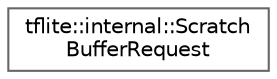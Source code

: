 digraph "Graphical Class Hierarchy"
{
 // LATEX_PDF_SIZE
  bgcolor="transparent";
  edge [fontname=Helvetica,fontsize=10,labelfontname=Helvetica,labelfontsize=10];
  node [fontname=Helvetica,fontsize=10,shape=box,height=0.2,width=0.4];
  rankdir="LR";
  Node0 [id="Node000000",label="tflite::internal::Scratch\lBufferRequest",height=0.2,width=0.4,color="grey40", fillcolor="white", style="filled",URL="$structtflite_1_1internal_1_1_scratch_buffer_request.html",tooltip=" "];
}
